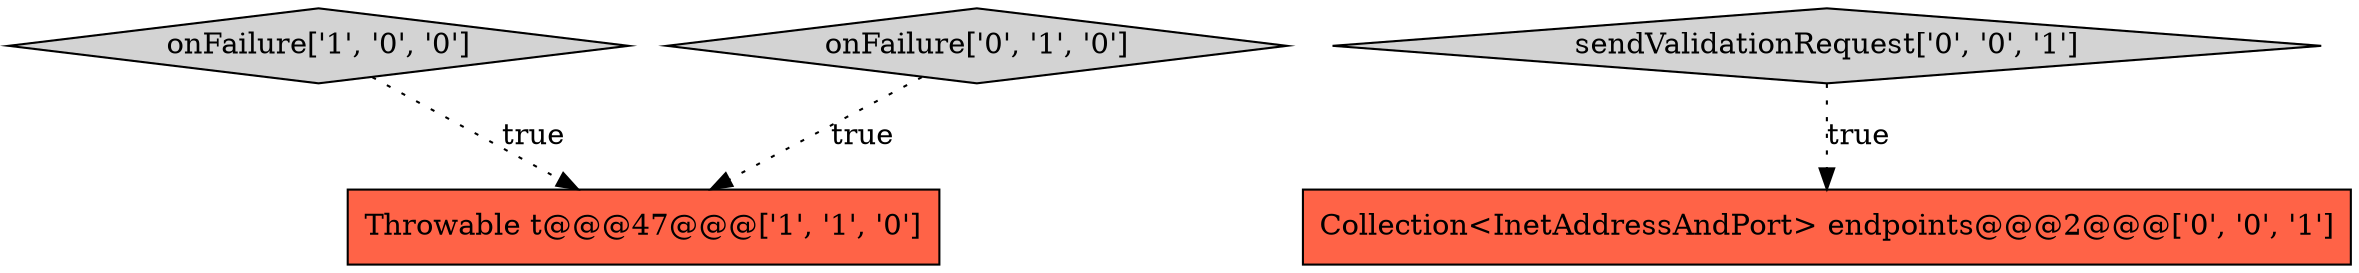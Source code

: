 digraph {
0 [style = filled, label = "Throwable t@@@47@@@['1', '1', '0']", fillcolor = tomato, shape = box image = "AAA0AAABBB1BBB"];
4 [style = filled, label = "Collection<InetAddressAndPort> endpoints@@@2@@@['0', '0', '1']", fillcolor = tomato, shape = box image = "AAA0AAABBB3BBB"];
3 [style = filled, label = "sendValidationRequest['0', '0', '1']", fillcolor = lightgray, shape = diamond image = "AAA0AAABBB3BBB"];
1 [style = filled, label = "onFailure['1', '0', '0']", fillcolor = lightgray, shape = diamond image = "AAA0AAABBB1BBB"];
2 [style = filled, label = "onFailure['0', '1', '0']", fillcolor = lightgray, shape = diamond image = "AAA0AAABBB2BBB"];
2->0 [style = dotted, label="true"];
3->4 [style = dotted, label="true"];
1->0 [style = dotted, label="true"];
}
